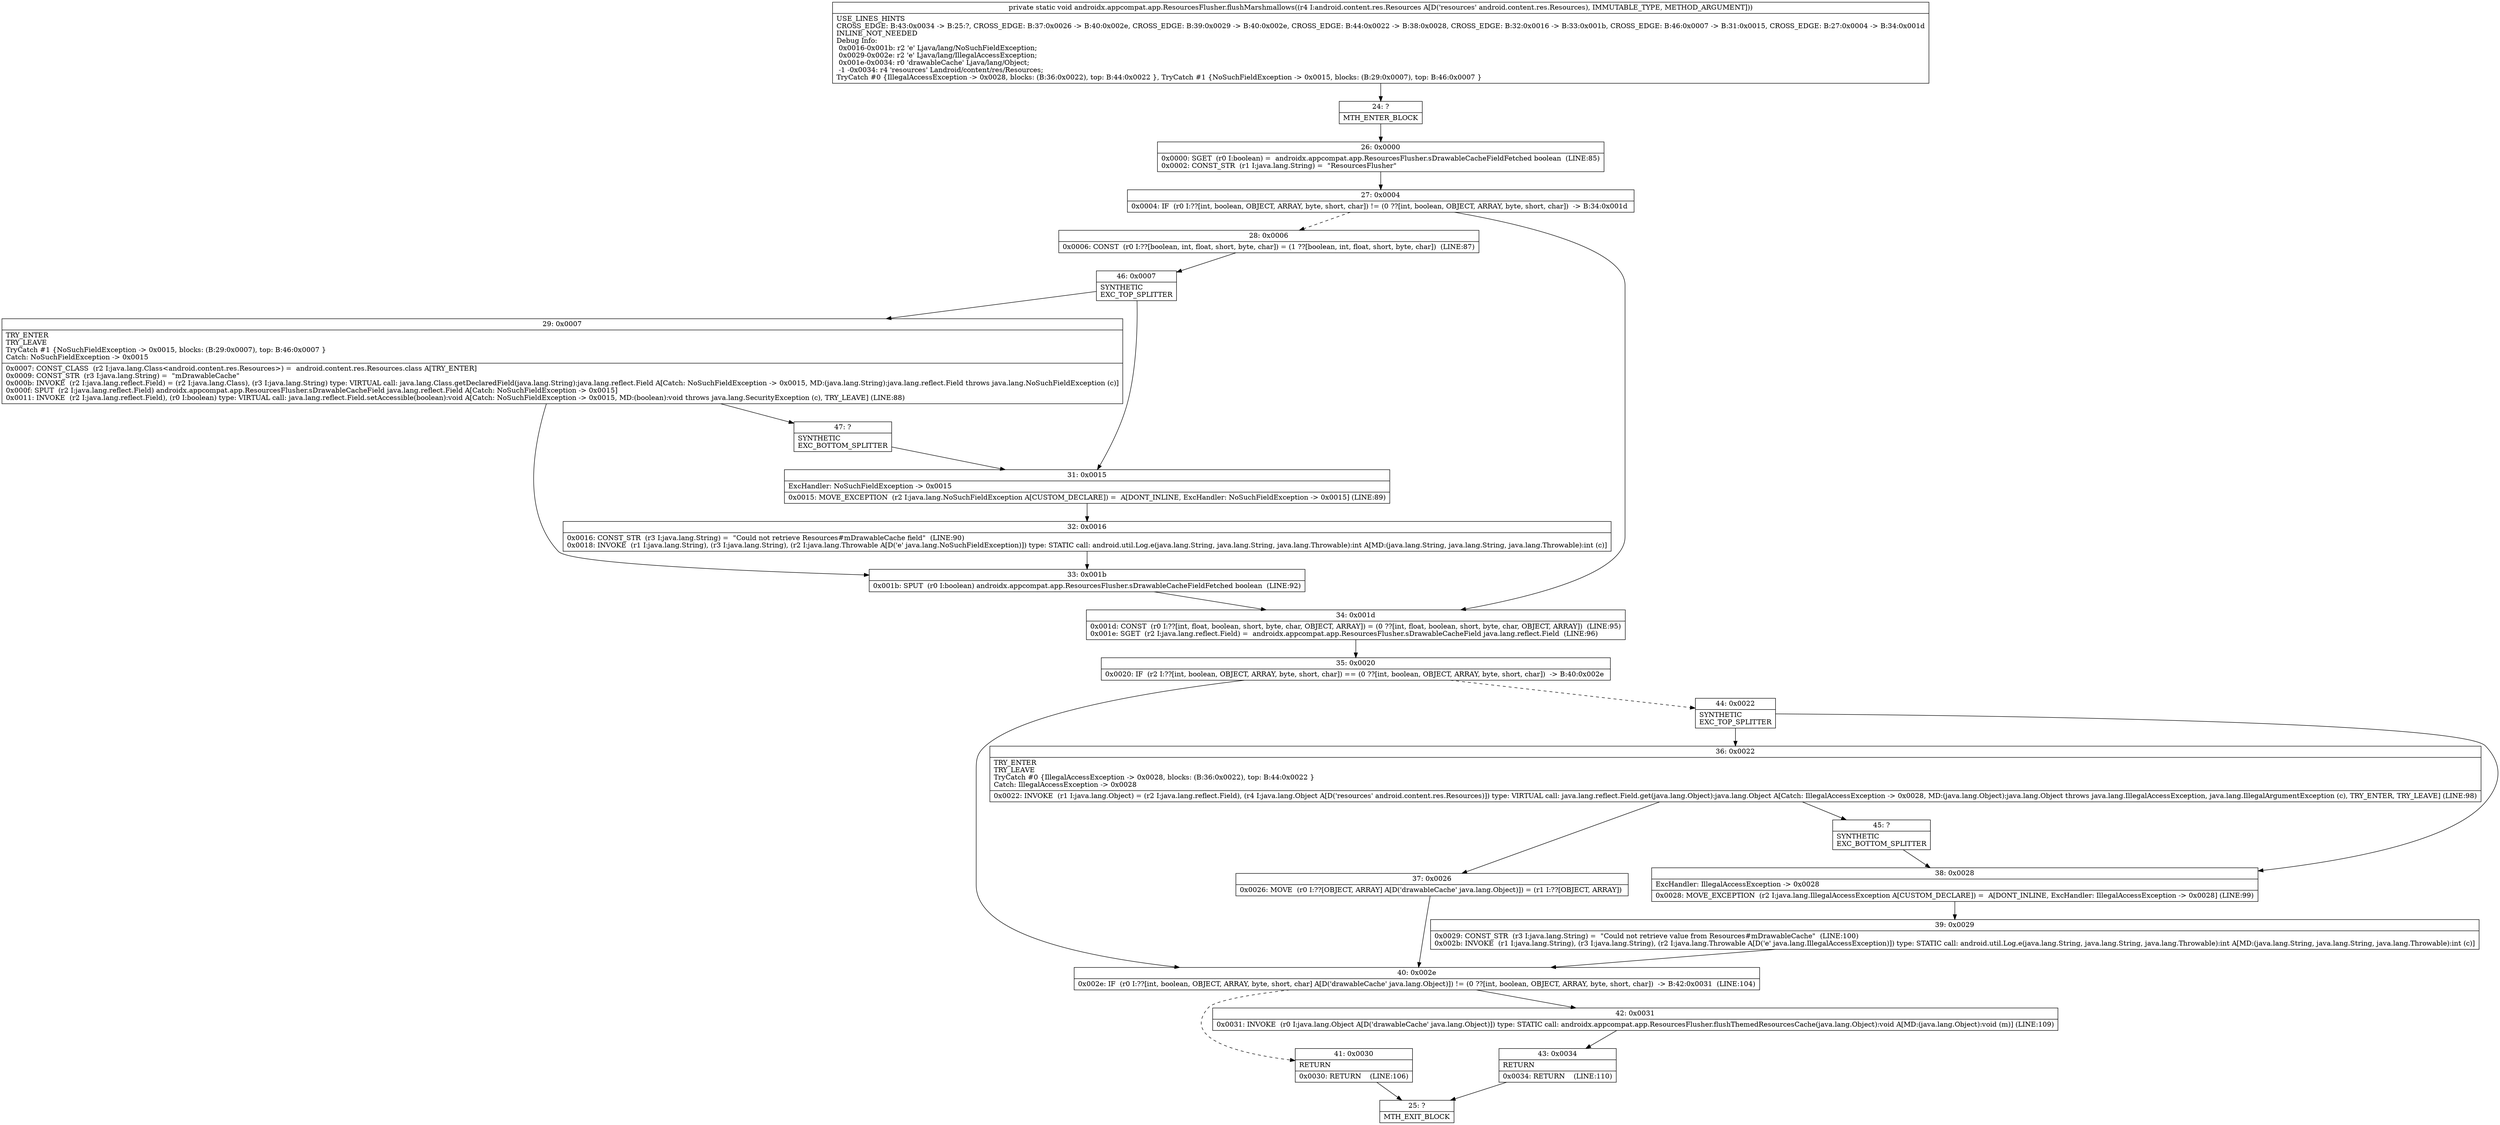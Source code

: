 digraph "CFG forandroidx.appcompat.app.ResourcesFlusher.flushMarshmallows(Landroid\/content\/res\/Resources;)V" {
Node_24 [shape=record,label="{24\:\ ?|MTH_ENTER_BLOCK\l}"];
Node_26 [shape=record,label="{26\:\ 0x0000|0x0000: SGET  (r0 I:boolean) =  androidx.appcompat.app.ResourcesFlusher.sDrawableCacheFieldFetched boolean  (LINE:85)\l0x0002: CONST_STR  (r1 I:java.lang.String) =  \"ResourcesFlusher\" \l}"];
Node_27 [shape=record,label="{27\:\ 0x0004|0x0004: IF  (r0 I:??[int, boolean, OBJECT, ARRAY, byte, short, char]) != (0 ??[int, boolean, OBJECT, ARRAY, byte, short, char])  \-\> B:34:0x001d \l}"];
Node_28 [shape=record,label="{28\:\ 0x0006|0x0006: CONST  (r0 I:??[boolean, int, float, short, byte, char]) = (1 ??[boolean, int, float, short, byte, char])  (LINE:87)\l}"];
Node_46 [shape=record,label="{46\:\ 0x0007|SYNTHETIC\lEXC_TOP_SPLITTER\l}"];
Node_29 [shape=record,label="{29\:\ 0x0007|TRY_ENTER\lTRY_LEAVE\lTryCatch #1 \{NoSuchFieldException \-\> 0x0015, blocks: (B:29:0x0007), top: B:46:0x0007 \}\lCatch: NoSuchFieldException \-\> 0x0015\l|0x0007: CONST_CLASS  (r2 I:java.lang.Class\<android.content.res.Resources\>) =  android.content.res.Resources.class A[TRY_ENTER]\l0x0009: CONST_STR  (r3 I:java.lang.String) =  \"mDrawableCache\" \l0x000b: INVOKE  (r2 I:java.lang.reflect.Field) = (r2 I:java.lang.Class), (r3 I:java.lang.String) type: VIRTUAL call: java.lang.Class.getDeclaredField(java.lang.String):java.lang.reflect.Field A[Catch: NoSuchFieldException \-\> 0x0015, MD:(java.lang.String):java.lang.reflect.Field throws java.lang.NoSuchFieldException (c)]\l0x000f: SPUT  (r2 I:java.lang.reflect.Field) androidx.appcompat.app.ResourcesFlusher.sDrawableCacheField java.lang.reflect.Field A[Catch: NoSuchFieldException \-\> 0x0015]\l0x0011: INVOKE  (r2 I:java.lang.reflect.Field), (r0 I:boolean) type: VIRTUAL call: java.lang.reflect.Field.setAccessible(boolean):void A[Catch: NoSuchFieldException \-\> 0x0015, MD:(boolean):void throws java.lang.SecurityException (c), TRY_LEAVE] (LINE:88)\l}"];
Node_33 [shape=record,label="{33\:\ 0x001b|0x001b: SPUT  (r0 I:boolean) androidx.appcompat.app.ResourcesFlusher.sDrawableCacheFieldFetched boolean  (LINE:92)\l}"];
Node_47 [shape=record,label="{47\:\ ?|SYNTHETIC\lEXC_BOTTOM_SPLITTER\l}"];
Node_31 [shape=record,label="{31\:\ 0x0015|ExcHandler: NoSuchFieldException \-\> 0x0015\l|0x0015: MOVE_EXCEPTION  (r2 I:java.lang.NoSuchFieldException A[CUSTOM_DECLARE]) =  A[DONT_INLINE, ExcHandler: NoSuchFieldException \-\> 0x0015] (LINE:89)\l}"];
Node_32 [shape=record,label="{32\:\ 0x0016|0x0016: CONST_STR  (r3 I:java.lang.String) =  \"Could not retrieve Resources#mDrawableCache field\"  (LINE:90)\l0x0018: INVOKE  (r1 I:java.lang.String), (r3 I:java.lang.String), (r2 I:java.lang.Throwable A[D('e' java.lang.NoSuchFieldException)]) type: STATIC call: android.util.Log.e(java.lang.String, java.lang.String, java.lang.Throwable):int A[MD:(java.lang.String, java.lang.String, java.lang.Throwable):int (c)]\l}"];
Node_34 [shape=record,label="{34\:\ 0x001d|0x001d: CONST  (r0 I:??[int, float, boolean, short, byte, char, OBJECT, ARRAY]) = (0 ??[int, float, boolean, short, byte, char, OBJECT, ARRAY])  (LINE:95)\l0x001e: SGET  (r2 I:java.lang.reflect.Field) =  androidx.appcompat.app.ResourcesFlusher.sDrawableCacheField java.lang.reflect.Field  (LINE:96)\l}"];
Node_35 [shape=record,label="{35\:\ 0x0020|0x0020: IF  (r2 I:??[int, boolean, OBJECT, ARRAY, byte, short, char]) == (0 ??[int, boolean, OBJECT, ARRAY, byte, short, char])  \-\> B:40:0x002e \l}"];
Node_40 [shape=record,label="{40\:\ 0x002e|0x002e: IF  (r0 I:??[int, boolean, OBJECT, ARRAY, byte, short, char] A[D('drawableCache' java.lang.Object)]) != (0 ??[int, boolean, OBJECT, ARRAY, byte, short, char])  \-\> B:42:0x0031  (LINE:104)\l}"];
Node_41 [shape=record,label="{41\:\ 0x0030|RETURN\l|0x0030: RETURN    (LINE:106)\l}"];
Node_25 [shape=record,label="{25\:\ ?|MTH_EXIT_BLOCK\l}"];
Node_42 [shape=record,label="{42\:\ 0x0031|0x0031: INVOKE  (r0 I:java.lang.Object A[D('drawableCache' java.lang.Object)]) type: STATIC call: androidx.appcompat.app.ResourcesFlusher.flushThemedResourcesCache(java.lang.Object):void A[MD:(java.lang.Object):void (m)] (LINE:109)\l}"];
Node_43 [shape=record,label="{43\:\ 0x0034|RETURN\l|0x0034: RETURN    (LINE:110)\l}"];
Node_44 [shape=record,label="{44\:\ 0x0022|SYNTHETIC\lEXC_TOP_SPLITTER\l}"];
Node_36 [shape=record,label="{36\:\ 0x0022|TRY_ENTER\lTRY_LEAVE\lTryCatch #0 \{IllegalAccessException \-\> 0x0028, blocks: (B:36:0x0022), top: B:44:0x0022 \}\lCatch: IllegalAccessException \-\> 0x0028\l|0x0022: INVOKE  (r1 I:java.lang.Object) = (r2 I:java.lang.reflect.Field), (r4 I:java.lang.Object A[D('resources' android.content.res.Resources)]) type: VIRTUAL call: java.lang.reflect.Field.get(java.lang.Object):java.lang.Object A[Catch: IllegalAccessException \-\> 0x0028, MD:(java.lang.Object):java.lang.Object throws java.lang.IllegalAccessException, java.lang.IllegalArgumentException (c), TRY_ENTER, TRY_LEAVE] (LINE:98)\l}"];
Node_37 [shape=record,label="{37\:\ 0x0026|0x0026: MOVE  (r0 I:??[OBJECT, ARRAY] A[D('drawableCache' java.lang.Object)]) = (r1 I:??[OBJECT, ARRAY]) \l}"];
Node_45 [shape=record,label="{45\:\ ?|SYNTHETIC\lEXC_BOTTOM_SPLITTER\l}"];
Node_38 [shape=record,label="{38\:\ 0x0028|ExcHandler: IllegalAccessException \-\> 0x0028\l|0x0028: MOVE_EXCEPTION  (r2 I:java.lang.IllegalAccessException A[CUSTOM_DECLARE]) =  A[DONT_INLINE, ExcHandler: IllegalAccessException \-\> 0x0028] (LINE:99)\l}"];
Node_39 [shape=record,label="{39\:\ 0x0029|0x0029: CONST_STR  (r3 I:java.lang.String) =  \"Could not retrieve value from Resources#mDrawableCache\"  (LINE:100)\l0x002b: INVOKE  (r1 I:java.lang.String), (r3 I:java.lang.String), (r2 I:java.lang.Throwable A[D('e' java.lang.IllegalAccessException)]) type: STATIC call: android.util.Log.e(java.lang.String, java.lang.String, java.lang.Throwable):int A[MD:(java.lang.String, java.lang.String, java.lang.Throwable):int (c)]\l}"];
MethodNode[shape=record,label="{private static void androidx.appcompat.app.ResourcesFlusher.flushMarshmallows((r4 I:android.content.res.Resources A[D('resources' android.content.res.Resources), IMMUTABLE_TYPE, METHOD_ARGUMENT]))  | USE_LINES_HINTS\lCROSS_EDGE: B:43:0x0034 \-\> B:25:?, CROSS_EDGE: B:37:0x0026 \-\> B:40:0x002e, CROSS_EDGE: B:39:0x0029 \-\> B:40:0x002e, CROSS_EDGE: B:44:0x0022 \-\> B:38:0x0028, CROSS_EDGE: B:32:0x0016 \-\> B:33:0x001b, CROSS_EDGE: B:46:0x0007 \-\> B:31:0x0015, CROSS_EDGE: B:27:0x0004 \-\> B:34:0x001d\lINLINE_NOT_NEEDED\lDebug Info:\l  0x0016\-0x001b: r2 'e' Ljava\/lang\/NoSuchFieldException;\l  0x0029\-0x002e: r2 'e' Ljava\/lang\/IllegalAccessException;\l  0x001e\-0x0034: r0 'drawableCache' Ljava\/lang\/Object;\l  \-1 \-0x0034: r4 'resources' Landroid\/content\/res\/Resources;\lTryCatch #0 \{IllegalAccessException \-\> 0x0028, blocks: (B:36:0x0022), top: B:44:0x0022 \}, TryCatch #1 \{NoSuchFieldException \-\> 0x0015, blocks: (B:29:0x0007), top: B:46:0x0007 \}\l}"];
MethodNode -> Node_24;Node_24 -> Node_26;
Node_26 -> Node_27;
Node_27 -> Node_28[style=dashed];
Node_27 -> Node_34;
Node_28 -> Node_46;
Node_46 -> Node_29;
Node_46 -> Node_31;
Node_29 -> Node_33;
Node_29 -> Node_47;
Node_33 -> Node_34;
Node_47 -> Node_31;
Node_31 -> Node_32;
Node_32 -> Node_33;
Node_34 -> Node_35;
Node_35 -> Node_40;
Node_35 -> Node_44[style=dashed];
Node_40 -> Node_41[style=dashed];
Node_40 -> Node_42;
Node_41 -> Node_25;
Node_42 -> Node_43;
Node_43 -> Node_25;
Node_44 -> Node_36;
Node_44 -> Node_38;
Node_36 -> Node_37;
Node_36 -> Node_45;
Node_37 -> Node_40;
Node_45 -> Node_38;
Node_38 -> Node_39;
Node_39 -> Node_40;
}

